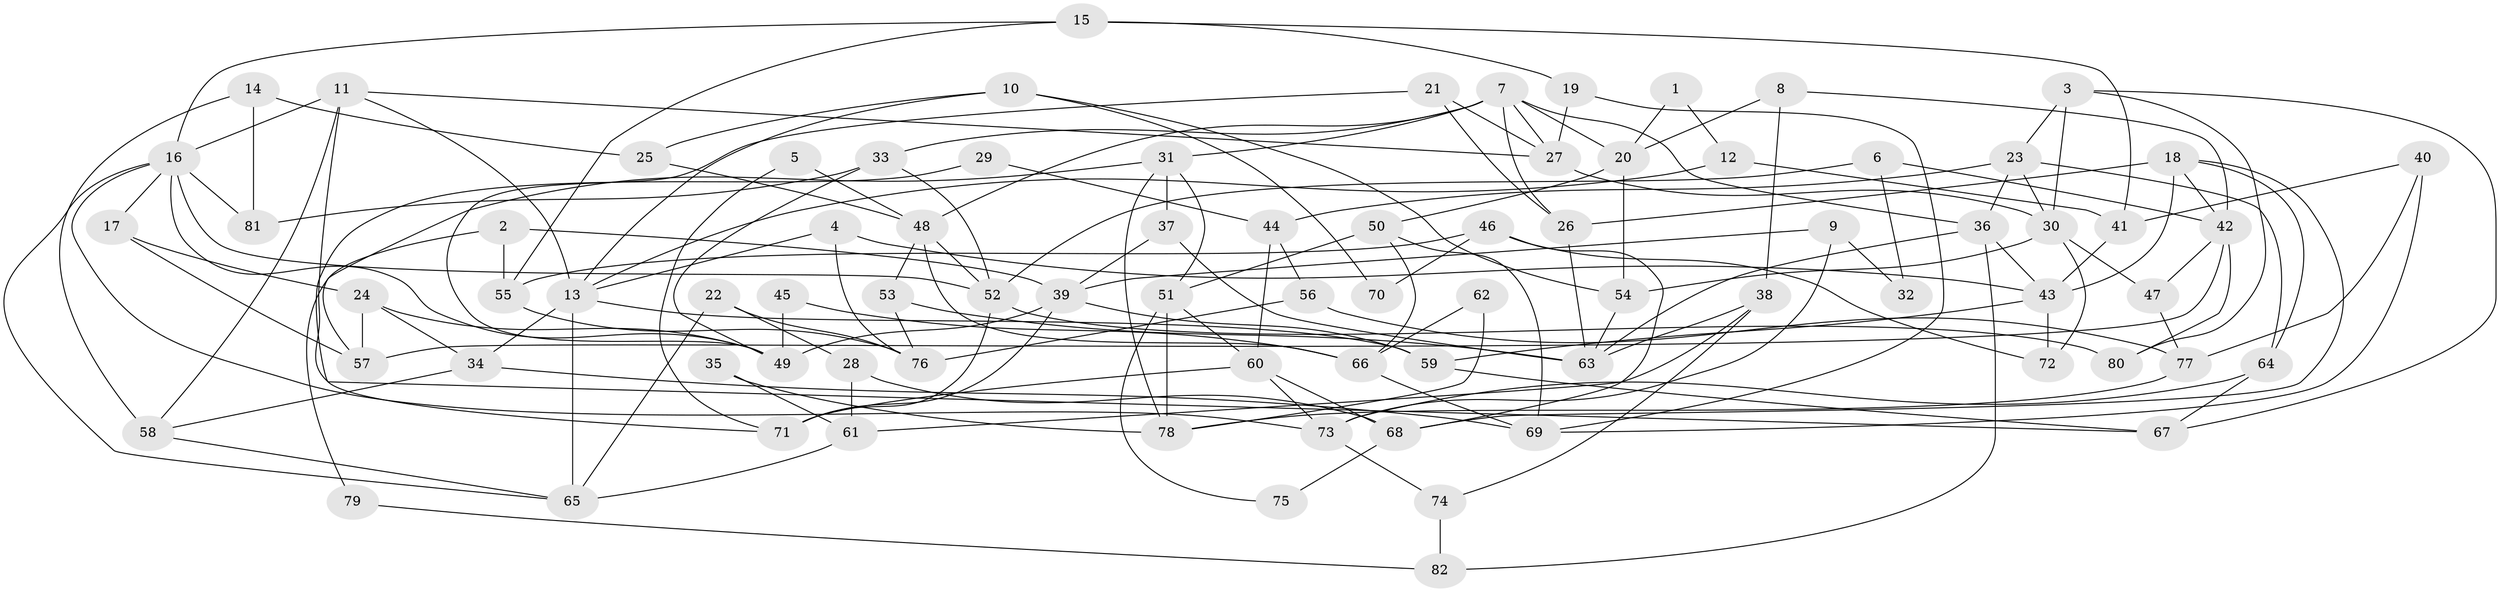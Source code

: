 // Generated by graph-tools (version 1.1) at 2025/49/03/09/25 04:49:34]
// undirected, 82 vertices, 164 edges
graph export_dot {
graph [start="1"]
  node [color=gray90,style=filled];
  1;
  2;
  3;
  4;
  5;
  6;
  7;
  8;
  9;
  10;
  11;
  12;
  13;
  14;
  15;
  16;
  17;
  18;
  19;
  20;
  21;
  22;
  23;
  24;
  25;
  26;
  27;
  28;
  29;
  30;
  31;
  32;
  33;
  34;
  35;
  36;
  37;
  38;
  39;
  40;
  41;
  42;
  43;
  44;
  45;
  46;
  47;
  48;
  49;
  50;
  51;
  52;
  53;
  54;
  55;
  56;
  57;
  58;
  59;
  60;
  61;
  62;
  63;
  64;
  65;
  66;
  67;
  68;
  69;
  70;
  71;
  72;
  73;
  74;
  75;
  76;
  77;
  78;
  79;
  80;
  81;
  82;
  1 -- 20;
  1 -- 12;
  2 -- 39;
  2 -- 55;
  2 -- 79;
  3 -- 67;
  3 -- 23;
  3 -- 30;
  3 -- 80;
  4 -- 13;
  4 -- 43;
  4 -- 76;
  5 -- 71;
  5 -- 48;
  6 -- 42;
  6 -- 52;
  6 -- 32;
  7 -- 33;
  7 -- 48;
  7 -- 20;
  7 -- 26;
  7 -- 27;
  7 -- 31;
  7 -- 36;
  8 -- 42;
  8 -- 38;
  8 -- 20;
  9 -- 73;
  9 -- 39;
  9 -- 32;
  10 -- 54;
  10 -- 13;
  10 -- 25;
  10 -- 70;
  11 -- 27;
  11 -- 13;
  11 -- 16;
  11 -- 58;
  11 -- 67;
  12 -- 41;
  12 -- 13;
  13 -- 65;
  13 -- 59;
  13 -- 34;
  14 -- 58;
  14 -- 25;
  14 -- 81;
  15 -- 16;
  15 -- 19;
  15 -- 41;
  15 -- 55;
  16 -- 81;
  16 -- 17;
  16 -- 49;
  16 -- 52;
  16 -- 65;
  16 -- 73;
  17 -- 24;
  17 -- 57;
  18 -- 26;
  18 -- 43;
  18 -- 42;
  18 -- 64;
  18 -- 68;
  19 -- 69;
  19 -- 27;
  20 -- 50;
  20 -- 54;
  21 -- 27;
  21 -- 26;
  21 -- 49;
  22 -- 65;
  22 -- 76;
  22 -- 28;
  23 -- 36;
  23 -- 64;
  23 -- 30;
  23 -- 44;
  24 -- 49;
  24 -- 57;
  24 -- 34;
  25 -- 48;
  26 -- 63;
  27 -- 30;
  28 -- 68;
  28 -- 61;
  29 -- 44;
  29 -- 71;
  30 -- 47;
  30 -- 54;
  30 -- 72;
  31 -- 37;
  31 -- 51;
  31 -- 57;
  31 -- 78;
  33 -- 52;
  33 -- 49;
  33 -- 81;
  34 -- 58;
  34 -- 69;
  35 -- 78;
  35 -- 61;
  36 -- 43;
  36 -- 63;
  36 -- 82;
  37 -- 39;
  37 -- 63;
  38 -- 63;
  38 -- 61;
  38 -- 74;
  39 -- 71;
  39 -- 49;
  39 -- 59;
  40 -- 69;
  40 -- 77;
  40 -- 41;
  41 -- 43;
  42 -- 57;
  42 -- 47;
  42 -- 80;
  43 -- 59;
  43 -- 72;
  44 -- 56;
  44 -- 60;
  45 -- 49;
  45 -- 66;
  46 -- 68;
  46 -- 72;
  46 -- 55;
  46 -- 70;
  47 -- 77;
  48 -- 53;
  48 -- 52;
  48 -- 66;
  50 -- 69;
  50 -- 51;
  50 -- 66;
  51 -- 60;
  51 -- 75;
  51 -- 78;
  52 -- 80;
  52 -- 71;
  53 -- 76;
  53 -- 63;
  54 -- 63;
  55 -- 76;
  56 -- 76;
  56 -- 77;
  58 -- 65;
  59 -- 67;
  60 -- 68;
  60 -- 71;
  60 -- 73;
  61 -- 65;
  62 -- 66;
  62 -- 78;
  64 -- 73;
  64 -- 67;
  66 -- 69;
  68 -- 75;
  73 -- 74;
  74 -- 82;
  77 -- 78;
  79 -- 82;
}
